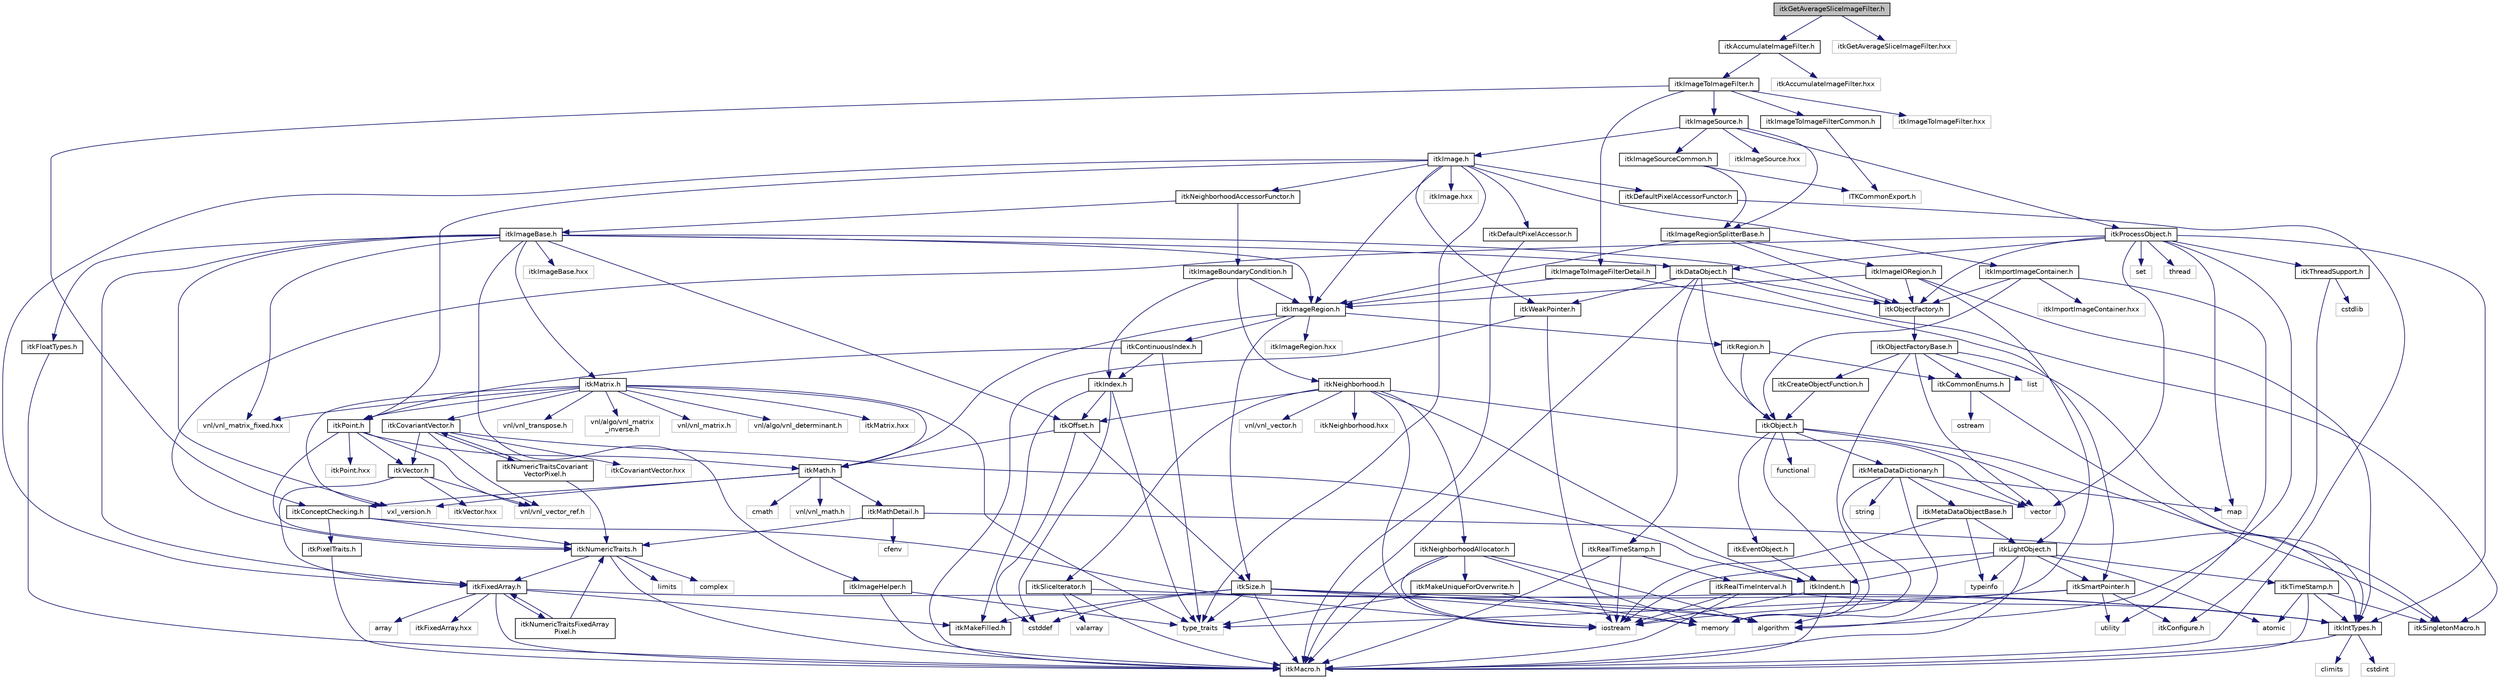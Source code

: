 digraph "itkGetAverageSliceImageFilter.h"
{
 // LATEX_PDF_SIZE
  edge [fontname="Helvetica",fontsize="10",labelfontname="Helvetica",labelfontsize="10"];
  node [fontname="Helvetica",fontsize="10",shape=record];
  Node1 [label="itkGetAverageSliceImageFilter.h",height=0.2,width=0.4,color="black", fillcolor="grey75", style="filled", fontcolor="black",tooltip=" "];
  Node1 -> Node2 [color="midnightblue",fontsize="10",style="solid",fontname="Helvetica"];
  Node2 [label="itkAccumulateImageFilter.h",height=0.2,width=0.4,color="black", fillcolor="white", style="filled",URL="$itkAccumulateImageFilter_8h.html",tooltip=" "];
  Node2 -> Node3 [color="midnightblue",fontsize="10",style="solid",fontname="Helvetica"];
  Node3 [label="itkImageToImageFilter.h",height=0.2,width=0.4,color="black", fillcolor="white", style="filled",URL="$itkImageToImageFilter_8h.html",tooltip=" "];
  Node3 -> Node4 [color="midnightblue",fontsize="10",style="solid",fontname="Helvetica"];
  Node4 [label="itkImageSource.h",height=0.2,width=0.4,color="black", fillcolor="white", style="filled",URL="$itkImageSource_8h.html",tooltip=" "];
  Node4 -> Node5 [color="midnightblue",fontsize="10",style="solid",fontname="Helvetica"];
  Node5 [label="itkProcessObject.h",height=0.2,width=0.4,color="black", fillcolor="white", style="filled",URL="$itkProcessObject_8h.html",tooltip=" "];
  Node5 -> Node6 [color="midnightblue",fontsize="10",style="solid",fontname="Helvetica"];
  Node6 [label="itkDataObject.h",height=0.2,width=0.4,color="black", fillcolor="white", style="filled",URL="$itkDataObject_8h.html",tooltip=" "];
  Node6 -> Node7 [color="midnightblue",fontsize="10",style="solid",fontname="Helvetica"];
  Node7 [label="itkObject.h",height=0.2,width=0.4,color="black", fillcolor="white", style="filled",URL="$itkObject_8h.html",tooltip=" "];
  Node7 -> Node8 [color="midnightblue",fontsize="10",style="solid",fontname="Helvetica"];
  Node8 [label="itkLightObject.h",height=0.2,width=0.4,color="black", fillcolor="white", style="filled",URL="$itkLightObject_8h.html",tooltip=" "];
  Node8 -> Node9 [color="midnightblue",fontsize="10",style="solid",fontname="Helvetica"];
  Node9 [label="itkMacro.h",height=0.2,width=0.4,color="black", fillcolor="white", style="filled",URL="$itkMacro_8h.html",tooltip=" "];
  Node8 -> Node10 [color="midnightblue",fontsize="10",style="solid",fontname="Helvetica"];
  Node10 [label="itkSmartPointer.h",height=0.2,width=0.4,color="black", fillcolor="white", style="filled",URL="$itkSmartPointer_8h.html",tooltip=" "];
  Node10 -> Node11 [color="midnightblue",fontsize="10",style="solid",fontname="Helvetica"];
  Node11 [label="iostream",height=0.2,width=0.4,color="grey75", fillcolor="white", style="filled",tooltip=" "];
  Node10 -> Node12 [color="midnightblue",fontsize="10",style="solid",fontname="Helvetica"];
  Node12 [label="utility",height=0.2,width=0.4,color="grey75", fillcolor="white", style="filled",tooltip=" "];
  Node10 -> Node13 [color="midnightblue",fontsize="10",style="solid",fontname="Helvetica"];
  Node13 [label="type_traits",height=0.2,width=0.4,color="grey75", fillcolor="white", style="filled",tooltip=" "];
  Node10 -> Node14 [color="midnightblue",fontsize="10",style="solid",fontname="Helvetica"];
  Node14 [label="itkConfigure.h",height=0.2,width=0.4,color="grey75", fillcolor="white", style="filled",tooltip=" "];
  Node8 -> Node15 [color="midnightblue",fontsize="10",style="solid",fontname="Helvetica"];
  Node15 [label="itkTimeStamp.h",height=0.2,width=0.4,color="black", fillcolor="white", style="filled",URL="$itkTimeStamp_8h.html",tooltip=" "];
  Node15 -> Node9 [color="midnightblue",fontsize="10",style="solid",fontname="Helvetica"];
  Node15 -> Node16 [color="midnightblue",fontsize="10",style="solid",fontname="Helvetica"];
  Node16 [label="itkIntTypes.h",height=0.2,width=0.4,color="black", fillcolor="white", style="filled",URL="$itkIntTypes_8h.html",tooltip=" "];
  Node16 -> Node9 [color="midnightblue",fontsize="10",style="solid",fontname="Helvetica"];
  Node16 -> Node17 [color="midnightblue",fontsize="10",style="solid",fontname="Helvetica"];
  Node17 [label="cstdint",height=0.2,width=0.4,color="grey75", fillcolor="white", style="filled",tooltip=" "];
  Node16 -> Node18 [color="midnightblue",fontsize="10",style="solid",fontname="Helvetica"];
  Node18 [label="climits",height=0.2,width=0.4,color="grey75", fillcolor="white", style="filled",tooltip=" "];
  Node15 -> Node19 [color="midnightblue",fontsize="10",style="solid",fontname="Helvetica"];
  Node19 [label="atomic",height=0.2,width=0.4,color="grey75", fillcolor="white", style="filled",tooltip=" "];
  Node15 -> Node20 [color="midnightblue",fontsize="10",style="solid",fontname="Helvetica"];
  Node20 [label="itkSingletonMacro.h",height=0.2,width=0.4,color="black", fillcolor="white", style="filled",URL="$itkSingletonMacro_8h.html",tooltip=" "];
  Node8 -> Node21 [color="midnightblue",fontsize="10",style="solid",fontname="Helvetica"];
  Node21 [label="itkIndent.h",height=0.2,width=0.4,color="black", fillcolor="white", style="filled",URL="$itkIndent_8h.html",tooltip=" "];
  Node21 -> Node9 [color="midnightblue",fontsize="10",style="solid",fontname="Helvetica"];
  Node21 -> Node11 [color="midnightblue",fontsize="10",style="solid",fontname="Helvetica"];
  Node8 -> Node19 [color="midnightblue",fontsize="10",style="solid",fontname="Helvetica"];
  Node8 -> Node11 [color="midnightblue",fontsize="10",style="solid",fontname="Helvetica"];
  Node8 -> Node22 [color="midnightblue",fontsize="10",style="solid",fontname="Helvetica"];
  Node22 [label="typeinfo",height=0.2,width=0.4,color="grey75", fillcolor="white", style="filled",tooltip=" "];
  Node7 -> Node23 [color="midnightblue",fontsize="10",style="solid",fontname="Helvetica"];
  Node23 [label="itkEventObject.h",height=0.2,width=0.4,color="black", fillcolor="white", style="filled",URL="$itkEventObject_8h.html",tooltip=" "];
  Node23 -> Node21 [color="midnightblue",fontsize="10",style="solid",fontname="Helvetica"];
  Node7 -> Node24 [color="midnightblue",fontsize="10",style="solid",fontname="Helvetica"];
  Node24 [label="itkMetaDataDictionary.h",height=0.2,width=0.4,color="black", fillcolor="white", style="filled",URL="$itkMetaDataDictionary_8h.html",tooltip=" "];
  Node24 -> Node25 [color="midnightblue",fontsize="10",style="solid",fontname="Helvetica"];
  Node25 [label="itkMetaDataObjectBase.h",height=0.2,width=0.4,color="black", fillcolor="white", style="filled",URL="$itkMetaDataObjectBase_8h.html",tooltip=" "];
  Node25 -> Node8 [color="midnightblue",fontsize="10",style="solid",fontname="Helvetica"];
  Node25 -> Node22 [color="midnightblue",fontsize="10",style="solid",fontname="Helvetica"];
  Node25 -> Node11 [color="midnightblue",fontsize="10",style="solid",fontname="Helvetica"];
  Node24 -> Node26 [color="midnightblue",fontsize="10",style="solid",fontname="Helvetica"];
  Node26 [label="algorithm",height=0.2,width=0.4,color="grey75", fillcolor="white", style="filled",tooltip=" "];
  Node24 -> Node27 [color="midnightblue",fontsize="10",style="solid",fontname="Helvetica"];
  Node27 [label="vector",height=0.2,width=0.4,color="grey75", fillcolor="white", style="filled",tooltip=" "];
  Node24 -> Node28 [color="midnightblue",fontsize="10",style="solid",fontname="Helvetica"];
  Node28 [label="map",height=0.2,width=0.4,color="grey75", fillcolor="white", style="filled",tooltip=" "];
  Node24 -> Node29 [color="midnightblue",fontsize="10",style="solid",fontname="Helvetica"];
  Node29 [label="string",height=0.2,width=0.4,color="grey75", fillcolor="white", style="filled",tooltip=" "];
  Node24 -> Node30 [color="midnightblue",fontsize="10",style="solid",fontname="Helvetica"];
  Node30 [label="memory",height=0.2,width=0.4,color="grey75", fillcolor="white", style="filled",tooltip=" "];
  Node7 -> Node20 [color="midnightblue",fontsize="10",style="solid",fontname="Helvetica"];
  Node7 -> Node31 [color="midnightblue",fontsize="10",style="solid",fontname="Helvetica"];
  Node31 [label="functional",height=0.2,width=0.4,color="grey75", fillcolor="white", style="filled",tooltip=" "];
  Node7 -> Node30 [color="midnightblue",fontsize="10",style="solid",fontname="Helvetica"];
  Node6 -> Node9 [color="midnightblue",fontsize="10",style="solid",fontname="Helvetica"];
  Node6 -> Node20 [color="midnightblue",fontsize="10",style="solid",fontname="Helvetica"];
  Node6 -> Node32 [color="midnightblue",fontsize="10",style="solid",fontname="Helvetica"];
  Node32 [label="itkWeakPointer.h",height=0.2,width=0.4,color="black", fillcolor="white", style="filled",URL="$itkWeakPointer_8h.html",tooltip=" "];
  Node32 -> Node9 [color="midnightblue",fontsize="10",style="solid",fontname="Helvetica"];
  Node32 -> Node11 [color="midnightblue",fontsize="10",style="solid",fontname="Helvetica"];
  Node6 -> Node33 [color="midnightblue",fontsize="10",style="solid",fontname="Helvetica"];
  Node33 [label="itkRealTimeStamp.h",height=0.2,width=0.4,color="black", fillcolor="white", style="filled",URL="$itkRealTimeStamp_8h.html",tooltip=" "];
  Node33 -> Node34 [color="midnightblue",fontsize="10",style="solid",fontname="Helvetica"];
  Node34 [label="itkRealTimeInterval.h",height=0.2,width=0.4,color="black", fillcolor="white", style="filled",URL="$itkRealTimeInterval_8h.html",tooltip=" "];
  Node34 -> Node16 [color="midnightblue",fontsize="10",style="solid",fontname="Helvetica"];
  Node34 -> Node9 [color="midnightblue",fontsize="10",style="solid",fontname="Helvetica"];
  Node34 -> Node11 [color="midnightblue",fontsize="10",style="solid",fontname="Helvetica"];
  Node33 -> Node9 [color="midnightblue",fontsize="10",style="solid",fontname="Helvetica"];
  Node33 -> Node11 [color="midnightblue",fontsize="10",style="solid",fontname="Helvetica"];
  Node6 -> Node35 [color="midnightblue",fontsize="10",style="solid",fontname="Helvetica"];
  Node35 [label="itkObjectFactory.h",height=0.2,width=0.4,color="black", fillcolor="white", style="filled",URL="$itkObjectFactory_8h.html",tooltip=" "];
  Node35 -> Node36 [color="midnightblue",fontsize="10",style="solid",fontname="Helvetica"];
  Node36 [label="itkObjectFactoryBase.h",height=0.2,width=0.4,color="black", fillcolor="white", style="filled",URL="$itkObjectFactoryBase_8h.html",tooltip=" "];
  Node36 -> Node37 [color="midnightblue",fontsize="10",style="solid",fontname="Helvetica"];
  Node37 [label="itkCreateObjectFunction.h",height=0.2,width=0.4,color="black", fillcolor="white", style="filled",URL="$itkCreateObjectFunction_8h.html",tooltip=" "];
  Node37 -> Node7 [color="midnightblue",fontsize="10",style="solid",fontname="Helvetica"];
  Node36 -> Node20 [color="midnightblue",fontsize="10",style="solid",fontname="Helvetica"];
  Node36 -> Node38 [color="midnightblue",fontsize="10",style="solid",fontname="Helvetica"];
  Node38 [label="itkCommonEnums.h",height=0.2,width=0.4,color="black", fillcolor="white", style="filled",URL="$itkCommonEnums_8h.html",tooltip=" "];
  Node38 -> Node16 [color="midnightblue",fontsize="10",style="solid",fontname="Helvetica"];
  Node38 -> Node39 [color="midnightblue",fontsize="10",style="solid",fontname="Helvetica"];
  Node39 [label="ostream",height=0.2,width=0.4,color="grey75", fillcolor="white", style="filled",tooltip=" "];
  Node36 -> Node40 [color="midnightblue",fontsize="10",style="solid",fontname="Helvetica"];
  Node40 [label="list",height=0.2,width=0.4,color="grey75", fillcolor="white", style="filled",tooltip=" "];
  Node36 -> Node30 [color="midnightblue",fontsize="10",style="solid",fontname="Helvetica"];
  Node36 -> Node27 [color="midnightblue",fontsize="10",style="solid",fontname="Helvetica"];
  Node5 -> Node35 [color="midnightblue",fontsize="10",style="solid",fontname="Helvetica"];
  Node5 -> Node41 [color="midnightblue",fontsize="10",style="solid",fontname="Helvetica"];
  Node41 [label="itkNumericTraits.h",height=0.2,width=0.4,color="black", fillcolor="white", style="filled",URL="$itkNumericTraits_8h.html",tooltip=" "];
  Node41 -> Node9 [color="midnightblue",fontsize="10",style="solid",fontname="Helvetica"];
  Node41 -> Node42 [color="midnightblue",fontsize="10",style="solid",fontname="Helvetica"];
  Node42 [label="limits",height=0.2,width=0.4,color="grey75", fillcolor="white", style="filled",tooltip=" "];
  Node41 -> Node43 [color="midnightblue",fontsize="10",style="solid",fontname="Helvetica"];
  Node43 [label="complex",height=0.2,width=0.4,color="grey75", fillcolor="white", style="filled",tooltip=" "];
  Node41 -> Node44 [color="midnightblue",fontsize="10",style="solid",fontname="Helvetica"];
  Node44 [label="itkFixedArray.h",height=0.2,width=0.4,color="black", fillcolor="white", style="filled",URL="$itkFixedArray_8h.html",tooltip=" "];
  Node44 -> Node9 [color="midnightblue",fontsize="10",style="solid",fontname="Helvetica"];
  Node44 -> Node45 [color="midnightblue",fontsize="10",style="solid",fontname="Helvetica"];
  Node45 [label="itkMakeFilled.h",height=0.2,width=0.4,color="black", fillcolor="white", style="filled",URL="$itkMakeFilled_8h.html",tooltip=" "];
  Node44 -> Node26 [color="midnightblue",fontsize="10",style="solid",fontname="Helvetica"];
  Node44 -> Node46 [color="midnightblue",fontsize="10",style="solid",fontname="Helvetica"];
  Node46 [label="array",height=0.2,width=0.4,color="grey75", fillcolor="white", style="filled",tooltip=" "];
  Node44 -> Node47 [color="midnightblue",fontsize="10",style="solid",fontname="Helvetica"];
  Node47 [label="itkFixedArray.hxx",height=0.2,width=0.4,color="grey75", fillcolor="white", style="filled",tooltip=" "];
  Node44 -> Node48 [color="midnightblue",fontsize="10",style="solid",fontname="Helvetica"];
  Node48 [label="itkNumericTraitsFixedArray\lPixel.h",height=0.2,width=0.4,color="black", fillcolor="white", style="filled",URL="$itkNumericTraitsFixedArrayPixel_8h.html",tooltip=" "];
  Node48 -> Node41 [color="midnightblue",fontsize="10",style="solid",fontname="Helvetica"];
  Node48 -> Node44 [color="midnightblue",fontsize="10",style="solid",fontname="Helvetica"];
  Node5 -> Node49 [color="midnightblue",fontsize="10",style="solid",fontname="Helvetica"];
  Node49 [label="itkThreadSupport.h",height=0.2,width=0.4,color="black", fillcolor="white", style="filled",URL="$itkThreadSupport_8h.html",tooltip=" "];
  Node49 -> Node50 [color="midnightblue",fontsize="10",style="solid",fontname="Helvetica"];
  Node50 [label="cstdlib",height=0.2,width=0.4,color="grey75", fillcolor="white", style="filled",tooltip=" "];
  Node49 -> Node14 [color="midnightblue",fontsize="10",style="solid",fontname="Helvetica"];
  Node5 -> Node16 [color="midnightblue",fontsize="10",style="solid",fontname="Helvetica"];
  Node5 -> Node27 [color="midnightblue",fontsize="10",style="solid",fontname="Helvetica"];
  Node5 -> Node28 [color="midnightblue",fontsize="10",style="solid",fontname="Helvetica"];
  Node5 -> Node51 [color="midnightblue",fontsize="10",style="solid",fontname="Helvetica"];
  Node51 [label="set",height=0.2,width=0.4,color="grey75", fillcolor="white", style="filled",tooltip=" "];
  Node5 -> Node26 [color="midnightblue",fontsize="10",style="solid",fontname="Helvetica"];
  Node5 -> Node52 [color="midnightblue",fontsize="10",style="solid",fontname="Helvetica"];
  Node52 [label="thread",height=0.2,width=0.4,color="grey75", fillcolor="white", style="filled",tooltip=" "];
  Node4 -> Node53 [color="midnightblue",fontsize="10",style="solid",fontname="Helvetica"];
  Node53 [label="itkImage.h",height=0.2,width=0.4,color="black", fillcolor="white", style="filled",URL="$itkImage_8h.html",tooltip=" "];
  Node53 -> Node54 [color="midnightblue",fontsize="10",style="solid",fontname="Helvetica"];
  Node54 [label="itkImageRegion.h",height=0.2,width=0.4,color="black", fillcolor="white", style="filled",URL="$itkImageRegion_8h.html",tooltip=" "];
  Node54 -> Node55 [color="midnightblue",fontsize="10",style="solid",fontname="Helvetica"];
  Node55 [label="itkRegion.h",height=0.2,width=0.4,color="black", fillcolor="white", style="filled",URL="$itkRegion_8h.html",tooltip=" "];
  Node55 -> Node7 [color="midnightblue",fontsize="10",style="solid",fontname="Helvetica"];
  Node55 -> Node38 [color="midnightblue",fontsize="10",style="solid",fontname="Helvetica"];
  Node54 -> Node56 [color="midnightblue",fontsize="10",style="solid",fontname="Helvetica"];
  Node56 [label="itkSize.h",height=0.2,width=0.4,color="black", fillcolor="white", style="filled",URL="$itkSize_8h.html",tooltip=" "];
  Node56 -> Node16 [color="midnightblue",fontsize="10",style="solid",fontname="Helvetica"];
  Node56 -> Node9 [color="midnightblue",fontsize="10",style="solid",fontname="Helvetica"];
  Node56 -> Node45 [color="midnightblue",fontsize="10",style="solid",fontname="Helvetica"];
  Node56 -> Node26 [color="midnightblue",fontsize="10",style="solid",fontname="Helvetica"];
  Node56 -> Node57 [color="midnightblue",fontsize="10",style="solid",fontname="Helvetica"];
  Node57 [label="cstddef",height=0.2,width=0.4,color="grey75", fillcolor="white", style="filled",tooltip=" "];
  Node56 -> Node13 [color="midnightblue",fontsize="10",style="solid",fontname="Helvetica"];
  Node56 -> Node30 [color="midnightblue",fontsize="10",style="solid",fontname="Helvetica"];
  Node54 -> Node58 [color="midnightblue",fontsize="10",style="solid",fontname="Helvetica"];
  Node58 [label="itkContinuousIndex.h",height=0.2,width=0.4,color="black", fillcolor="white", style="filled",URL="$itkContinuousIndex_8h.html",tooltip=" "];
  Node58 -> Node59 [color="midnightblue",fontsize="10",style="solid",fontname="Helvetica"];
  Node59 [label="itkPoint.h",height=0.2,width=0.4,color="black", fillcolor="white", style="filled",URL="$itkPoint_8h.html",tooltip=" "];
  Node59 -> Node41 [color="midnightblue",fontsize="10",style="solid",fontname="Helvetica"];
  Node59 -> Node60 [color="midnightblue",fontsize="10",style="solid",fontname="Helvetica"];
  Node60 [label="itkVector.h",height=0.2,width=0.4,color="black", fillcolor="white", style="filled",URL="$itkVector_8h.html",tooltip=" "];
  Node60 -> Node44 [color="midnightblue",fontsize="10",style="solid",fontname="Helvetica"];
  Node60 -> Node61 [color="midnightblue",fontsize="10",style="solid",fontname="Helvetica"];
  Node61 [label="vnl/vnl_vector_ref.h",height=0.2,width=0.4,color="grey75", fillcolor="white", style="filled",tooltip=" "];
  Node60 -> Node62 [color="midnightblue",fontsize="10",style="solid",fontname="Helvetica"];
  Node62 [label="itkVector.hxx",height=0.2,width=0.4,color="grey75", fillcolor="white", style="filled",tooltip=" "];
  Node59 -> Node61 [color="midnightblue",fontsize="10",style="solid",fontname="Helvetica"];
  Node59 -> Node63 [color="midnightblue",fontsize="10",style="solid",fontname="Helvetica"];
  Node63 [label="itkMath.h",height=0.2,width=0.4,color="black", fillcolor="white", style="filled",URL="$itkMath_8h.html",tooltip=" "];
  Node63 -> Node64 [color="midnightblue",fontsize="10",style="solid",fontname="Helvetica"];
  Node64 [label="cmath",height=0.2,width=0.4,color="grey75", fillcolor="white", style="filled",tooltip=" "];
  Node63 -> Node65 [color="midnightblue",fontsize="10",style="solid",fontname="Helvetica"];
  Node65 [label="itkMathDetail.h",height=0.2,width=0.4,color="black", fillcolor="white", style="filled",URL="$itkMathDetail_8h.html",tooltip=" "];
  Node65 -> Node16 [color="midnightblue",fontsize="10",style="solid",fontname="Helvetica"];
  Node65 -> Node41 [color="midnightblue",fontsize="10",style="solid",fontname="Helvetica"];
  Node65 -> Node66 [color="midnightblue",fontsize="10",style="solid",fontname="Helvetica"];
  Node66 [label="cfenv",height=0.2,width=0.4,color="grey75", fillcolor="white", style="filled",tooltip=" "];
  Node63 -> Node67 [color="midnightblue",fontsize="10",style="solid",fontname="Helvetica"];
  Node67 [label="itkConceptChecking.h",height=0.2,width=0.4,color="black", fillcolor="white", style="filled",URL="$itkConceptChecking_8h.html",tooltip=" "];
  Node67 -> Node68 [color="midnightblue",fontsize="10",style="solid",fontname="Helvetica"];
  Node68 [label="itkPixelTraits.h",height=0.2,width=0.4,color="black", fillcolor="white", style="filled",URL="$itkPixelTraits_8h.html",tooltip=" "];
  Node68 -> Node9 [color="midnightblue",fontsize="10",style="solid",fontname="Helvetica"];
  Node67 -> Node41 [color="midnightblue",fontsize="10",style="solid",fontname="Helvetica"];
  Node67 -> Node11 [color="midnightblue",fontsize="10",style="solid",fontname="Helvetica"];
  Node63 -> Node69 [color="midnightblue",fontsize="10",style="solid",fontname="Helvetica"];
  Node69 [label="vnl/vnl_math.h",height=0.2,width=0.4,color="grey75", fillcolor="white", style="filled",tooltip=" "];
  Node63 -> Node70 [color="midnightblue",fontsize="10",style="solid",fontname="Helvetica"];
  Node70 [label="vxl_version.h",height=0.2,width=0.4,color="grey75", fillcolor="white", style="filled",tooltip=" "];
  Node59 -> Node71 [color="midnightblue",fontsize="10",style="solid",fontname="Helvetica"];
  Node71 [label="itkPoint.hxx",height=0.2,width=0.4,color="grey75", fillcolor="white", style="filled",tooltip=" "];
  Node58 -> Node72 [color="midnightblue",fontsize="10",style="solid",fontname="Helvetica"];
  Node72 [label="itkIndex.h",height=0.2,width=0.4,color="black", fillcolor="white", style="filled",URL="$itkIndex_8h.html",tooltip=" "];
  Node72 -> Node45 [color="midnightblue",fontsize="10",style="solid",fontname="Helvetica"];
  Node72 -> Node73 [color="midnightblue",fontsize="10",style="solid",fontname="Helvetica"];
  Node73 [label="itkOffset.h",height=0.2,width=0.4,color="black", fillcolor="white", style="filled",URL="$itkOffset_8h.html",tooltip=" "];
  Node73 -> Node56 [color="midnightblue",fontsize="10",style="solid",fontname="Helvetica"];
  Node73 -> Node63 [color="midnightblue",fontsize="10",style="solid",fontname="Helvetica"];
  Node73 -> Node57 [color="midnightblue",fontsize="10",style="solid",fontname="Helvetica"];
  Node72 -> Node57 [color="midnightblue",fontsize="10",style="solid",fontname="Helvetica"];
  Node72 -> Node13 [color="midnightblue",fontsize="10",style="solid",fontname="Helvetica"];
  Node58 -> Node13 [color="midnightblue",fontsize="10",style="solid",fontname="Helvetica"];
  Node54 -> Node63 [color="midnightblue",fontsize="10",style="solid",fontname="Helvetica"];
  Node54 -> Node74 [color="midnightblue",fontsize="10",style="solid",fontname="Helvetica"];
  Node74 [label="itkImageRegion.hxx",height=0.2,width=0.4,color="grey75", fillcolor="white", style="filled",tooltip=" "];
  Node53 -> Node75 [color="midnightblue",fontsize="10",style="solid",fontname="Helvetica"];
  Node75 [label="itkImportImageContainer.h",height=0.2,width=0.4,color="black", fillcolor="white", style="filled",URL="$itkImportImageContainer_8h.html",tooltip=" "];
  Node75 -> Node7 [color="midnightblue",fontsize="10",style="solid",fontname="Helvetica"];
  Node75 -> Node35 [color="midnightblue",fontsize="10",style="solid",fontname="Helvetica"];
  Node75 -> Node12 [color="midnightblue",fontsize="10",style="solid",fontname="Helvetica"];
  Node75 -> Node76 [color="midnightblue",fontsize="10",style="solid",fontname="Helvetica"];
  Node76 [label="itkImportImageContainer.hxx",height=0.2,width=0.4,color="grey75", fillcolor="white", style="filled",tooltip=" "];
  Node53 -> Node77 [color="midnightblue",fontsize="10",style="solid",fontname="Helvetica"];
  Node77 [label="itkDefaultPixelAccessor.h",height=0.2,width=0.4,color="black", fillcolor="white", style="filled",URL="$itkDefaultPixelAccessor_8h.html",tooltip=" "];
  Node77 -> Node9 [color="midnightblue",fontsize="10",style="solid",fontname="Helvetica"];
  Node53 -> Node78 [color="midnightblue",fontsize="10",style="solid",fontname="Helvetica"];
  Node78 [label="itkDefaultPixelAccessorFunctor.h",height=0.2,width=0.4,color="black", fillcolor="white", style="filled",URL="$itkDefaultPixelAccessorFunctor_8h.html",tooltip=" "];
  Node78 -> Node9 [color="midnightblue",fontsize="10",style="solid",fontname="Helvetica"];
  Node53 -> Node59 [color="midnightblue",fontsize="10",style="solid",fontname="Helvetica"];
  Node53 -> Node44 [color="midnightblue",fontsize="10",style="solid",fontname="Helvetica"];
  Node53 -> Node32 [color="midnightblue",fontsize="10",style="solid",fontname="Helvetica"];
  Node53 -> Node79 [color="midnightblue",fontsize="10",style="solid",fontname="Helvetica"];
  Node79 [label="itkNeighborhoodAccessorFunctor.h",height=0.2,width=0.4,color="black", fillcolor="white", style="filled",URL="$itkNeighborhoodAccessorFunctor_8h.html",tooltip=" "];
  Node79 -> Node80 [color="midnightblue",fontsize="10",style="solid",fontname="Helvetica"];
  Node80 [label="itkImageBoundaryCondition.h",height=0.2,width=0.4,color="black", fillcolor="white", style="filled",URL="$itkImageBoundaryCondition_8h.html",tooltip=" "];
  Node80 -> Node72 [color="midnightblue",fontsize="10",style="solid",fontname="Helvetica"];
  Node80 -> Node81 [color="midnightblue",fontsize="10",style="solid",fontname="Helvetica"];
  Node81 [label="itkNeighborhood.h",height=0.2,width=0.4,color="black", fillcolor="white", style="filled",URL="$itkNeighborhood_8h.html",tooltip=" "];
  Node81 -> Node11 [color="midnightblue",fontsize="10",style="solid",fontname="Helvetica"];
  Node81 -> Node82 [color="midnightblue",fontsize="10",style="solid",fontname="Helvetica"];
  Node82 [label="itkNeighborhoodAllocator.h",height=0.2,width=0.4,color="black", fillcolor="white", style="filled",URL="$itkNeighborhoodAllocator_8h.html",tooltip=" "];
  Node82 -> Node83 [color="midnightblue",fontsize="10",style="solid",fontname="Helvetica"];
  Node83 [label="itkMakeUniqueForOverwrite.h",height=0.2,width=0.4,color="black", fillcolor="white", style="filled",URL="$itkMakeUniqueForOverwrite_8h.html",tooltip=" "];
  Node83 -> Node30 [color="midnightblue",fontsize="10",style="solid",fontname="Helvetica"];
  Node83 -> Node13 [color="midnightblue",fontsize="10",style="solid",fontname="Helvetica"];
  Node82 -> Node26 [color="midnightblue",fontsize="10",style="solid",fontname="Helvetica"];
  Node82 -> Node11 [color="midnightblue",fontsize="10",style="solid",fontname="Helvetica"];
  Node82 -> Node30 [color="midnightblue",fontsize="10",style="solid",fontname="Helvetica"];
  Node82 -> Node9 [color="midnightblue",fontsize="10",style="solid",fontname="Helvetica"];
  Node81 -> Node21 [color="midnightblue",fontsize="10",style="solid",fontname="Helvetica"];
  Node81 -> Node84 [color="midnightblue",fontsize="10",style="solid",fontname="Helvetica"];
  Node84 [label="itkSliceIterator.h",height=0.2,width=0.4,color="black", fillcolor="white", style="filled",URL="$itkSliceIterator_8h.html",tooltip=" "];
  Node84 -> Node9 [color="midnightblue",fontsize="10",style="solid",fontname="Helvetica"];
  Node84 -> Node16 [color="midnightblue",fontsize="10",style="solid",fontname="Helvetica"];
  Node84 -> Node85 [color="midnightblue",fontsize="10",style="solid",fontname="Helvetica"];
  Node85 [label="valarray",height=0.2,width=0.4,color="grey75", fillcolor="white", style="filled",tooltip=" "];
  Node81 -> Node86 [color="midnightblue",fontsize="10",style="solid",fontname="Helvetica"];
  Node86 [label="vnl/vnl_vector.h",height=0.2,width=0.4,color="grey75", fillcolor="white", style="filled",tooltip=" "];
  Node81 -> Node73 [color="midnightblue",fontsize="10",style="solid",fontname="Helvetica"];
  Node81 -> Node27 [color="midnightblue",fontsize="10",style="solid",fontname="Helvetica"];
  Node81 -> Node87 [color="midnightblue",fontsize="10",style="solid",fontname="Helvetica"];
  Node87 [label="itkNeighborhood.hxx",height=0.2,width=0.4,color="grey75", fillcolor="white", style="filled",tooltip=" "];
  Node80 -> Node54 [color="midnightblue",fontsize="10",style="solid",fontname="Helvetica"];
  Node79 -> Node88 [color="midnightblue",fontsize="10",style="solid",fontname="Helvetica"];
  Node88 [label="itkImageBase.h",height=0.2,width=0.4,color="black", fillcolor="white", style="filled",URL="$itkImageBase_8h.html",tooltip=" "];
  Node88 -> Node6 [color="midnightblue",fontsize="10",style="solid",fontname="Helvetica"];
  Node88 -> Node54 [color="midnightblue",fontsize="10",style="solid",fontname="Helvetica"];
  Node88 -> Node89 [color="midnightblue",fontsize="10",style="solid",fontname="Helvetica"];
  Node89 [label="itkMatrix.h",height=0.2,width=0.4,color="black", fillcolor="white", style="filled",URL="$itkMatrix_8h.html",tooltip=" "];
  Node89 -> Node59 [color="midnightblue",fontsize="10",style="solid",fontname="Helvetica"];
  Node89 -> Node90 [color="midnightblue",fontsize="10",style="solid",fontname="Helvetica"];
  Node90 [label="itkCovariantVector.h",height=0.2,width=0.4,color="black", fillcolor="white", style="filled",URL="$itkCovariantVector_8h.html",tooltip=" "];
  Node90 -> Node21 [color="midnightblue",fontsize="10",style="solid",fontname="Helvetica"];
  Node90 -> Node60 [color="midnightblue",fontsize="10",style="solid",fontname="Helvetica"];
  Node90 -> Node61 [color="midnightblue",fontsize="10",style="solid",fontname="Helvetica"];
  Node90 -> Node91 [color="midnightblue",fontsize="10",style="solid",fontname="Helvetica"];
  Node91 [label="itkNumericTraitsCovariant\lVectorPixel.h",height=0.2,width=0.4,color="black", fillcolor="white", style="filled",URL="$itkNumericTraitsCovariantVectorPixel_8h.html",tooltip=" "];
  Node91 -> Node41 [color="midnightblue",fontsize="10",style="solid",fontname="Helvetica"];
  Node91 -> Node90 [color="midnightblue",fontsize="10",style="solid",fontname="Helvetica"];
  Node90 -> Node92 [color="midnightblue",fontsize="10",style="solid",fontname="Helvetica"];
  Node92 [label="itkCovariantVector.hxx",height=0.2,width=0.4,color="grey75", fillcolor="white", style="filled",tooltip=" "];
  Node89 -> Node70 [color="midnightblue",fontsize="10",style="solid",fontname="Helvetica"];
  Node89 -> Node93 [color="midnightblue",fontsize="10",style="solid",fontname="Helvetica"];
  Node93 [label="vnl/vnl_matrix_fixed.hxx",height=0.2,width=0.4,color="grey75", fillcolor="white", style="filled",tooltip=" "];
  Node89 -> Node94 [color="midnightblue",fontsize="10",style="solid",fontname="Helvetica"];
  Node94 [label="vnl/vnl_transpose.h",height=0.2,width=0.4,color="grey75", fillcolor="white", style="filled",tooltip=" "];
  Node89 -> Node95 [color="midnightblue",fontsize="10",style="solid",fontname="Helvetica"];
  Node95 [label="vnl/algo/vnl_matrix\l_inverse.h",height=0.2,width=0.4,color="grey75", fillcolor="white", style="filled",tooltip=" "];
  Node89 -> Node96 [color="midnightblue",fontsize="10",style="solid",fontname="Helvetica"];
  Node96 [label="vnl/vnl_matrix.h",height=0.2,width=0.4,color="grey75", fillcolor="white", style="filled",tooltip=" "];
  Node89 -> Node97 [color="midnightblue",fontsize="10",style="solid",fontname="Helvetica"];
  Node97 [label="vnl/algo/vnl_determinant.h",height=0.2,width=0.4,color="grey75", fillcolor="white", style="filled",tooltip=" "];
  Node89 -> Node63 [color="midnightblue",fontsize="10",style="solid",fontname="Helvetica"];
  Node89 -> Node13 [color="midnightblue",fontsize="10",style="solid",fontname="Helvetica"];
  Node89 -> Node98 [color="midnightblue",fontsize="10",style="solid",fontname="Helvetica"];
  Node98 [label="itkMatrix.hxx",height=0.2,width=0.4,color="grey75", fillcolor="white", style="filled",tooltip=" "];
  Node88 -> Node35 [color="midnightblue",fontsize="10",style="solid",fontname="Helvetica"];
  Node88 -> Node73 [color="midnightblue",fontsize="10",style="solid",fontname="Helvetica"];
  Node88 -> Node44 [color="midnightblue",fontsize="10",style="solid",fontname="Helvetica"];
  Node88 -> Node99 [color="midnightblue",fontsize="10",style="solid",fontname="Helvetica"];
  Node99 [label="itkImageHelper.h",height=0.2,width=0.4,color="black", fillcolor="white", style="filled",URL="$itkImageHelper_8h.html",tooltip=" "];
  Node99 -> Node9 [color="midnightblue",fontsize="10",style="solid",fontname="Helvetica"];
  Node99 -> Node13 [color="midnightblue",fontsize="10",style="solid",fontname="Helvetica"];
  Node88 -> Node100 [color="midnightblue",fontsize="10",style="solid",fontname="Helvetica"];
  Node100 [label="itkFloatTypes.h",height=0.2,width=0.4,color="black", fillcolor="white", style="filled",URL="$itkFloatTypes_8h.html",tooltip=" "];
  Node100 -> Node9 [color="midnightblue",fontsize="10",style="solid",fontname="Helvetica"];
  Node88 -> Node70 [color="midnightblue",fontsize="10",style="solid",fontname="Helvetica"];
  Node88 -> Node93 [color="midnightblue",fontsize="10",style="solid",fontname="Helvetica"];
  Node88 -> Node101 [color="midnightblue",fontsize="10",style="solid",fontname="Helvetica"];
  Node101 [label="itkImageBase.hxx",height=0.2,width=0.4,color="grey75", fillcolor="white", style="filled",tooltip=" "];
  Node53 -> Node13 [color="midnightblue",fontsize="10",style="solid",fontname="Helvetica"];
  Node53 -> Node102 [color="midnightblue",fontsize="10",style="solid",fontname="Helvetica"];
  Node102 [label="itkImage.hxx",height=0.2,width=0.4,color="grey75", fillcolor="white", style="filled",tooltip=" "];
  Node4 -> Node103 [color="midnightblue",fontsize="10",style="solid",fontname="Helvetica"];
  Node103 [label="itkImageRegionSplitterBase.h",height=0.2,width=0.4,color="black", fillcolor="white", style="filled",URL="$itkImageRegionSplitterBase_8h.html",tooltip=" "];
  Node103 -> Node54 [color="midnightblue",fontsize="10",style="solid",fontname="Helvetica"];
  Node103 -> Node35 [color="midnightblue",fontsize="10",style="solid",fontname="Helvetica"];
  Node103 -> Node104 [color="midnightblue",fontsize="10",style="solid",fontname="Helvetica"];
  Node104 [label="itkImageIORegion.h",height=0.2,width=0.4,color="black", fillcolor="white", style="filled",URL="$itkImageIORegion_8h.html",tooltip=" "];
  Node104 -> Node26 [color="midnightblue",fontsize="10",style="solid",fontname="Helvetica"];
  Node104 -> Node16 [color="midnightblue",fontsize="10",style="solid",fontname="Helvetica"];
  Node104 -> Node35 [color="midnightblue",fontsize="10",style="solid",fontname="Helvetica"];
  Node104 -> Node54 [color="midnightblue",fontsize="10",style="solid",fontname="Helvetica"];
  Node4 -> Node105 [color="midnightblue",fontsize="10",style="solid",fontname="Helvetica"];
  Node105 [label="itkImageSourceCommon.h",height=0.2,width=0.4,color="black", fillcolor="white", style="filled",URL="$itkImageSourceCommon_8h.html",tooltip=" "];
  Node105 -> Node106 [color="midnightblue",fontsize="10",style="solid",fontname="Helvetica"];
  Node106 [label="ITKCommonExport.h",height=0.2,width=0.4,color="grey75", fillcolor="white", style="filled",tooltip=" "];
  Node105 -> Node103 [color="midnightblue",fontsize="10",style="solid",fontname="Helvetica"];
  Node4 -> Node107 [color="midnightblue",fontsize="10",style="solid",fontname="Helvetica"];
  Node107 [label="itkImageSource.hxx",height=0.2,width=0.4,color="grey75", fillcolor="white", style="filled",tooltip=" "];
  Node3 -> Node67 [color="midnightblue",fontsize="10",style="solid",fontname="Helvetica"];
  Node3 -> Node108 [color="midnightblue",fontsize="10",style="solid",fontname="Helvetica"];
  Node108 [label="itkImageToImageFilterDetail.h",height=0.2,width=0.4,color="black", fillcolor="white", style="filled",URL="$itkImageToImageFilterDetail_8h.html",tooltip=" "];
  Node108 -> Node54 [color="midnightblue",fontsize="10",style="solid",fontname="Helvetica"];
  Node108 -> Node10 [color="midnightblue",fontsize="10",style="solid",fontname="Helvetica"];
  Node3 -> Node109 [color="midnightblue",fontsize="10",style="solid",fontname="Helvetica"];
  Node109 [label="itkImageToImageFilterCommon.h",height=0.2,width=0.4,color="black", fillcolor="white", style="filled",URL="$itkImageToImageFilterCommon_8h.html",tooltip=" "];
  Node109 -> Node106 [color="midnightblue",fontsize="10",style="solid",fontname="Helvetica"];
  Node3 -> Node110 [color="midnightblue",fontsize="10",style="solid",fontname="Helvetica"];
  Node110 [label="itkImageToImageFilter.hxx",height=0.2,width=0.4,color="grey75", fillcolor="white", style="filled",tooltip=" "];
  Node2 -> Node111 [color="midnightblue",fontsize="10",style="solid",fontname="Helvetica"];
  Node111 [label="itkAccumulateImageFilter.hxx",height=0.2,width=0.4,color="grey75", fillcolor="white", style="filled",tooltip=" "];
  Node1 -> Node112 [color="midnightblue",fontsize="10",style="solid",fontname="Helvetica"];
  Node112 [label="itkGetAverageSliceImageFilter.hxx",height=0.2,width=0.4,color="grey75", fillcolor="white", style="filled",tooltip=" "];
}
